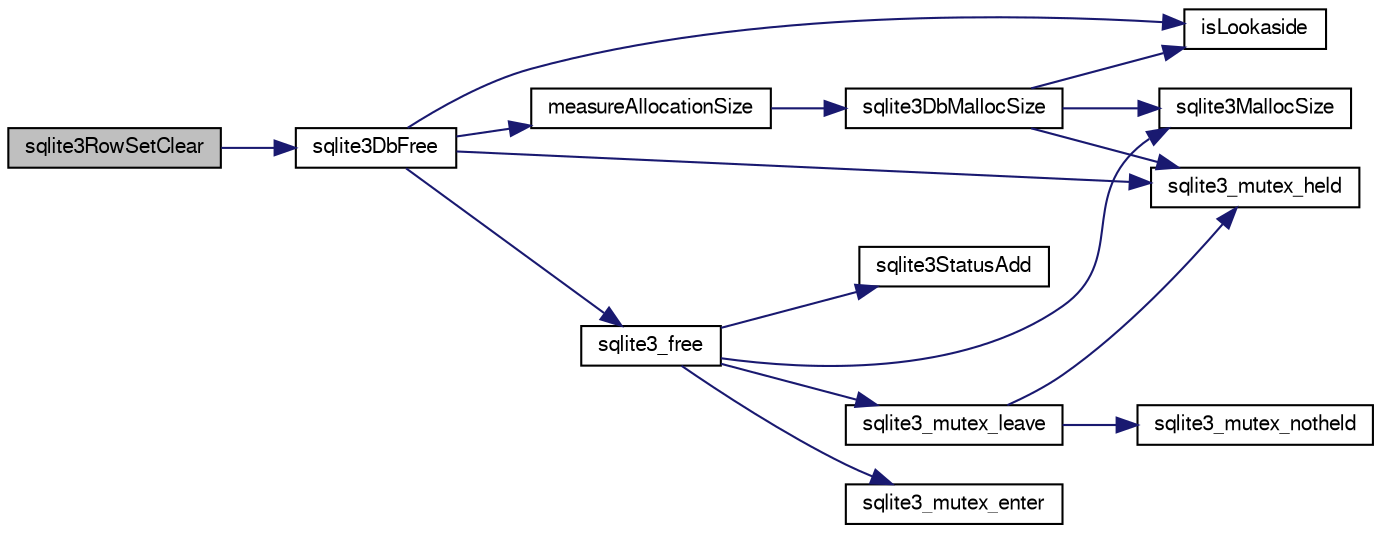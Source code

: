 digraph "sqlite3RowSetClear"
{
  edge [fontname="FreeSans",fontsize="10",labelfontname="FreeSans",labelfontsize="10"];
  node [fontname="FreeSans",fontsize="10",shape=record];
  rankdir="LR";
  Node685001 [label="sqlite3RowSetClear",height=0.2,width=0.4,color="black", fillcolor="grey75", style="filled", fontcolor="black"];
  Node685001 -> Node685002 [color="midnightblue",fontsize="10",style="solid",fontname="FreeSans"];
  Node685002 [label="sqlite3DbFree",height=0.2,width=0.4,color="black", fillcolor="white", style="filled",URL="$sqlite3_8c.html#ac70ab821a6607b4a1b909582dc37a069"];
  Node685002 -> Node685003 [color="midnightblue",fontsize="10",style="solid",fontname="FreeSans"];
  Node685003 [label="sqlite3_mutex_held",height=0.2,width=0.4,color="black", fillcolor="white", style="filled",URL="$sqlite3_8c.html#acf77da68932b6bc163c5e68547ecc3e7"];
  Node685002 -> Node685004 [color="midnightblue",fontsize="10",style="solid",fontname="FreeSans"];
  Node685004 [label="measureAllocationSize",height=0.2,width=0.4,color="black", fillcolor="white", style="filled",URL="$sqlite3_8c.html#a45731e644a22fdb756e2b6337224217a"];
  Node685004 -> Node685005 [color="midnightblue",fontsize="10",style="solid",fontname="FreeSans"];
  Node685005 [label="sqlite3DbMallocSize",height=0.2,width=0.4,color="black", fillcolor="white", style="filled",URL="$sqlite3_8c.html#aa397e5a8a03495203a0767abf0a71f86"];
  Node685005 -> Node685006 [color="midnightblue",fontsize="10",style="solid",fontname="FreeSans"];
  Node685006 [label="sqlite3MallocSize",height=0.2,width=0.4,color="black", fillcolor="white", style="filled",URL="$sqlite3_8c.html#acf5d2a5f35270bafb050bd2def576955"];
  Node685005 -> Node685003 [color="midnightblue",fontsize="10",style="solid",fontname="FreeSans"];
  Node685005 -> Node685007 [color="midnightblue",fontsize="10",style="solid",fontname="FreeSans"];
  Node685007 [label="isLookaside",height=0.2,width=0.4,color="black", fillcolor="white", style="filled",URL="$sqlite3_8c.html#a770fa05ff9717b75e16f4d968a77b897"];
  Node685002 -> Node685007 [color="midnightblue",fontsize="10",style="solid",fontname="FreeSans"];
  Node685002 -> Node685008 [color="midnightblue",fontsize="10",style="solid",fontname="FreeSans"];
  Node685008 [label="sqlite3_free",height=0.2,width=0.4,color="black", fillcolor="white", style="filled",URL="$sqlite3_8c.html#a6552349e36a8a691af5487999ab09519"];
  Node685008 -> Node685009 [color="midnightblue",fontsize="10",style="solid",fontname="FreeSans"];
  Node685009 [label="sqlite3_mutex_enter",height=0.2,width=0.4,color="black", fillcolor="white", style="filled",URL="$sqlite3_8c.html#a1c12cde690bd89f104de5cbad12a6bf5"];
  Node685008 -> Node685010 [color="midnightblue",fontsize="10",style="solid",fontname="FreeSans"];
  Node685010 [label="sqlite3StatusAdd",height=0.2,width=0.4,color="black", fillcolor="white", style="filled",URL="$sqlite3_8c.html#afa029f93586aeab4cc85360905dae9cd"];
  Node685008 -> Node685006 [color="midnightblue",fontsize="10",style="solid",fontname="FreeSans"];
  Node685008 -> Node685011 [color="midnightblue",fontsize="10",style="solid",fontname="FreeSans"];
  Node685011 [label="sqlite3_mutex_leave",height=0.2,width=0.4,color="black", fillcolor="white", style="filled",URL="$sqlite3_8c.html#a5838d235601dbd3c1fa993555c6bcc93"];
  Node685011 -> Node685003 [color="midnightblue",fontsize="10",style="solid",fontname="FreeSans"];
  Node685011 -> Node685012 [color="midnightblue",fontsize="10",style="solid",fontname="FreeSans"];
  Node685012 [label="sqlite3_mutex_notheld",height=0.2,width=0.4,color="black", fillcolor="white", style="filled",URL="$sqlite3_8c.html#a83967c837c1c000d3b5adcfaa688f5dc"];
}
